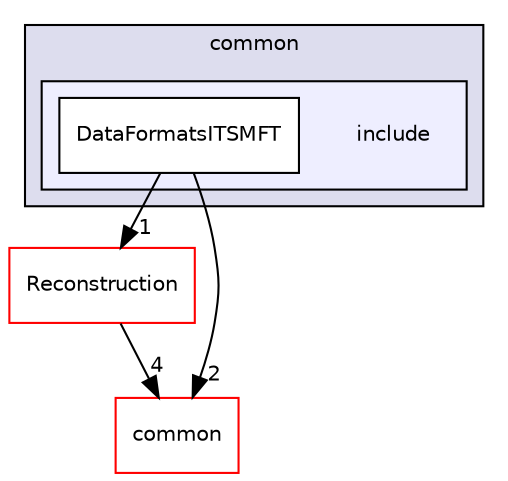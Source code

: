 digraph "/home/travis/build/AliceO2Group/AliceO2/DataFormats/Detectors/ITSMFT/common/include" {
  bgcolor=transparent;
  compound=true
  node [ fontsize="10", fontname="Helvetica"];
  edge [ labelfontsize="10", labelfontname="Helvetica"];
  subgraph clusterdir_a24d6d0829ce59989bf769e9c553cbcc {
    graph [ bgcolor="#ddddee", pencolor="black", label="common" fontname="Helvetica", fontsize="10", URL="dir_a24d6d0829ce59989bf769e9c553cbcc.html"]
  subgraph clusterdir_90228e13d7e50ca0627558c8e3e745e2 {
    graph [ bgcolor="#eeeeff", pencolor="black", label="" URL="dir_90228e13d7e50ca0627558c8e3e745e2.html"];
    dir_90228e13d7e50ca0627558c8e3e745e2 [shape=plaintext label="include"];
    dir_574ab9c39fd630a65444236d42c800d1 [shape=box label="DataFormatsITSMFT" color="black" fillcolor="white" style="filled" URL="dir_574ab9c39fd630a65444236d42c800d1.html"];
  }
  }
  dir_d269712cc31e133b892a3b3f6424741a [shape=box label="Reconstruction" color="red" URL="dir_d269712cc31e133b892a3b3f6424741a.html"];
  dir_7924ba4398ae4560cd37376e44666c6d [shape=box label="common" color="red" URL="dir_7924ba4398ae4560cd37376e44666c6d.html"];
  dir_d269712cc31e133b892a3b3f6424741a->dir_7924ba4398ae4560cd37376e44666c6d [headlabel="4", labeldistance=1.5 headhref="dir_000108_000056.html"];
  dir_574ab9c39fd630a65444236d42c800d1->dir_d269712cc31e133b892a3b3f6424741a [headlabel="1", labeldistance=1.5 headhref="dir_000074_000108.html"];
  dir_574ab9c39fd630a65444236d42c800d1->dir_7924ba4398ae4560cd37376e44666c6d [headlabel="2", labeldistance=1.5 headhref="dir_000074_000056.html"];
}
